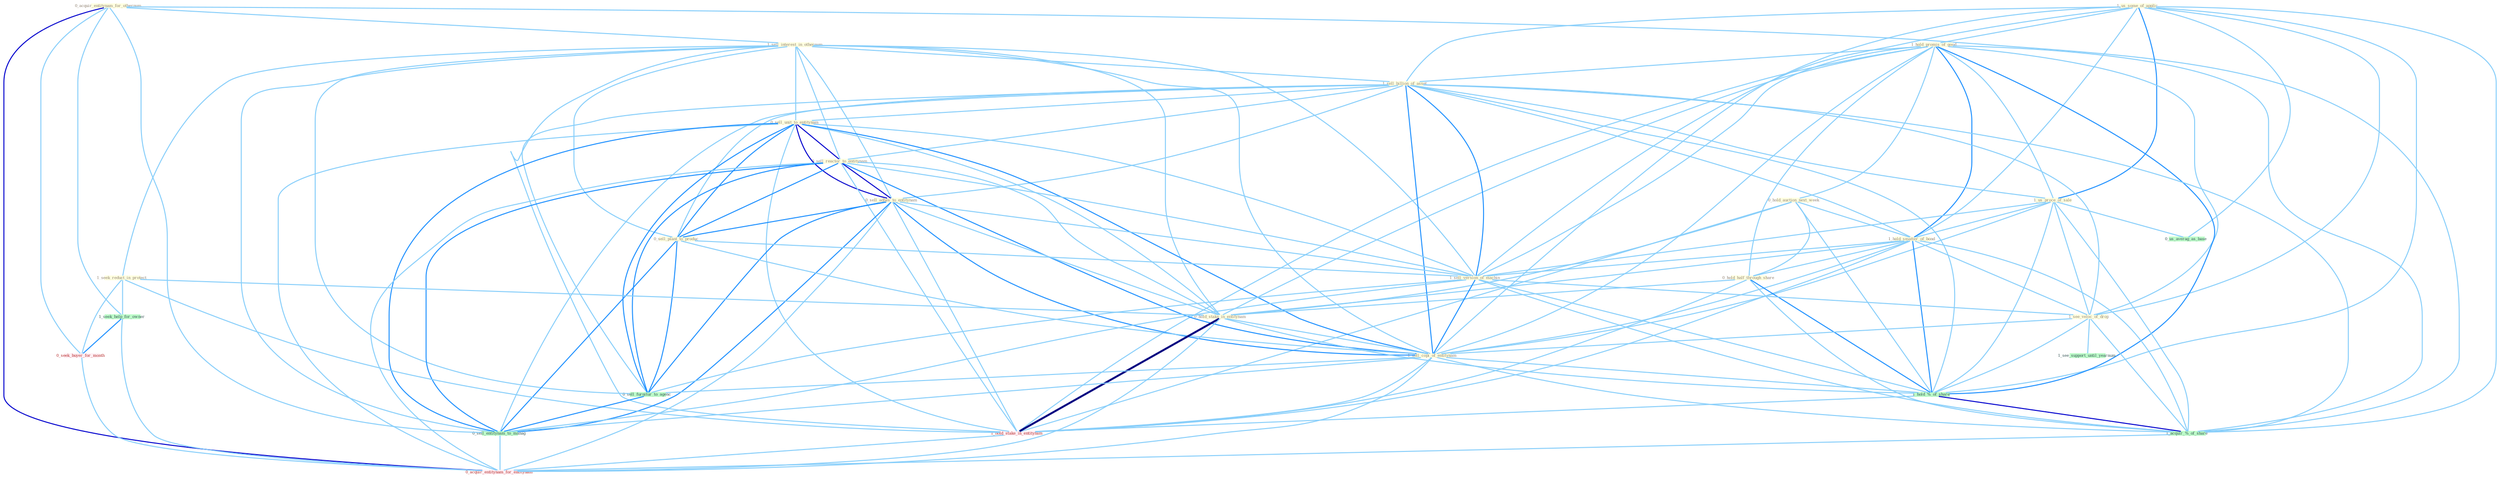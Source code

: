 Graph G{ 
    node
    [shape=polygon,style=filled,width=.5,height=.06,color="#BDFCC9",fixedsize=true,fontsize=4,
    fontcolor="#2f4f4f"];
    {node
    [color="#ffffe0", fontcolor="#8b7d6b"] "0_acquir_entitynam_for_othernum " "1_us_some_of_applic " "1_hold_promis_of_good " "1_sell_interest_in_othernum " "0_hold_auction_next_week " "1_sell_billion_of_asset " "0_sell_unit_to_entitynam " "1_us_proce_of_sale " "1_hold_smatter_of_bond " "0_sell_reactor_to_entitynam " "0_hold_half_through_share " "0_sell_adhes_to_entitynam " "0_sell_plant_to_produc " "1_sell_version_of_machin " "1_seek_reduct_in_protect " "0_hold_stake_in_entitynam " "1_see_veloc_of_drop " "1_sell_copi_of_entitynam "}
{node [color="#fff0f5", fontcolor="#b22222"] "1_hold_stake_in_entitynam " "0_seek_buyer_for_month " "0_acquir_entitynam_for_entitynam "}
edge [color="#B0E2FF"];

	"0_acquir_entitynam_for_othernum " -- "1_sell_interest_in_othernum " [w="1", color="#87cefa" ];
	"0_acquir_entitynam_for_othernum " -- "1_seek_help_for_owner " [w="1", color="#87cefa" ];
	"0_acquir_entitynam_for_othernum " -- "0_seek_buyer_for_month " [w="1", color="#87cefa" ];
	"0_acquir_entitynam_for_othernum " -- "1_acquir_%_of_share " [w="1", color="#87cefa" ];
	"0_acquir_entitynam_for_othernum " -- "0_sell_entitynam_to_manag " [w="1", color="#87cefa" ];
	"0_acquir_entitynam_for_othernum " -- "0_acquir_entitynam_for_entitynam " [w="3", color="#0000cd" , len=0.6];
	"1_us_some_of_applic " -- "1_hold_promis_of_good " [w="1", color="#87cefa" ];
	"1_us_some_of_applic " -- "1_sell_billion_of_asset " [w="1", color="#87cefa" ];
	"1_us_some_of_applic " -- "1_us_proce_of_sale " [w="2", color="#1e90ff" , len=0.8];
	"1_us_some_of_applic " -- "1_hold_smatter_of_bond " [w="1", color="#87cefa" ];
	"1_us_some_of_applic " -- "1_sell_version_of_machin " [w="1", color="#87cefa" ];
	"1_us_some_of_applic " -- "1_see_veloc_of_drop " [w="1", color="#87cefa" ];
	"1_us_some_of_applic " -- "1_sell_copi_of_entitynam " [w="1", color="#87cefa" ];
	"1_us_some_of_applic " -- "1_hold_%_of_share " [w="1", color="#87cefa" ];
	"1_us_some_of_applic " -- "1_acquir_%_of_share " [w="1", color="#87cefa" ];
	"1_us_some_of_applic " -- "0_us_averag_as_base " [w="1", color="#87cefa" ];
	"1_hold_promis_of_good " -- "0_hold_auction_next_week " [w="1", color="#87cefa" ];
	"1_hold_promis_of_good " -- "1_sell_billion_of_asset " [w="1", color="#87cefa" ];
	"1_hold_promis_of_good " -- "1_us_proce_of_sale " [w="1", color="#87cefa" ];
	"1_hold_promis_of_good " -- "1_hold_smatter_of_bond " [w="2", color="#1e90ff" , len=0.8];
	"1_hold_promis_of_good " -- "0_hold_half_through_share " [w="1", color="#87cefa" ];
	"1_hold_promis_of_good " -- "1_sell_version_of_machin " [w="1", color="#87cefa" ];
	"1_hold_promis_of_good " -- "0_hold_stake_in_entitynam " [w="1", color="#87cefa" ];
	"1_hold_promis_of_good " -- "1_see_veloc_of_drop " [w="1", color="#87cefa" ];
	"1_hold_promis_of_good " -- "1_sell_copi_of_entitynam " [w="1", color="#87cefa" ];
	"1_hold_promis_of_good " -- "1_hold_%_of_share " [w="2", color="#1e90ff" , len=0.8];
	"1_hold_promis_of_good " -- "1_hold_stake_in_entitynam " [w="1", color="#87cefa" ];
	"1_hold_promis_of_good " -- "1_acquir_%_of_share " [w="1", color="#87cefa" ];
	"1_sell_interest_in_othernum " -- "1_sell_billion_of_asset " [w="1", color="#87cefa" ];
	"1_sell_interest_in_othernum " -- "0_sell_unit_to_entitynam " [w="1", color="#87cefa" ];
	"1_sell_interest_in_othernum " -- "0_sell_reactor_to_entitynam " [w="1", color="#87cefa" ];
	"1_sell_interest_in_othernum " -- "0_sell_adhes_to_entitynam " [w="1", color="#87cefa" ];
	"1_sell_interest_in_othernum " -- "0_sell_plant_to_produc " [w="1", color="#87cefa" ];
	"1_sell_interest_in_othernum " -- "1_sell_version_of_machin " [w="1", color="#87cefa" ];
	"1_sell_interest_in_othernum " -- "1_seek_reduct_in_protect " [w="1", color="#87cefa" ];
	"1_sell_interest_in_othernum " -- "0_hold_stake_in_entitynam " [w="1", color="#87cefa" ];
	"1_sell_interest_in_othernum " -- "1_sell_copi_of_entitynam " [w="1", color="#87cefa" ];
	"1_sell_interest_in_othernum " -- "1_hold_stake_in_entitynam " [w="1", color="#87cefa" ];
	"1_sell_interest_in_othernum " -- "0_sell_furnitur_to_agenc " [w="1", color="#87cefa" ];
	"1_sell_interest_in_othernum " -- "0_sell_entitynam_to_manag " [w="1", color="#87cefa" ];
	"0_hold_auction_next_week " -- "1_hold_smatter_of_bond " [w="1", color="#87cefa" ];
	"0_hold_auction_next_week " -- "0_hold_half_through_share " [w="1", color="#87cefa" ];
	"0_hold_auction_next_week " -- "0_hold_stake_in_entitynam " [w="1", color="#87cefa" ];
	"0_hold_auction_next_week " -- "1_hold_%_of_share " [w="1", color="#87cefa" ];
	"0_hold_auction_next_week " -- "1_hold_stake_in_entitynam " [w="1", color="#87cefa" ];
	"1_sell_billion_of_asset " -- "0_sell_unit_to_entitynam " [w="1", color="#87cefa" ];
	"1_sell_billion_of_asset " -- "1_us_proce_of_sale " [w="1", color="#87cefa" ];
	"1_sell_billion_of_asset " -- "1_hold_smatter_of_bond " [w="1", color="#87cefa" ];
	"1_sell_billion_of_asset " -- "0_sell_reactor_to_entitynam " [w="1", color="#87cefa" ];
	"1_sell_billion_of_asset " -- "0_sell_adhes_to_entitynam " [w="1", color="#87cefa" ];
	"1_sell_billion_of_asset " -- "0_sell_plant_to_produc " [w="1", color="#87cefa" ];
	"1_sell_billion_of_asset " -- "1_sell_version_of_machin " [w="2", color="#1e90ff" , len=0.8];
	"1_sell_billion_of_asset " -- "1_see_veloc_of_drop " [w="1", color="#87cefa" ];
	"1_sell_billion_of_asset " -- "1_sell_copi_of_entitynam " [w="2", color="#1e90ff" , len=0.8];
	"1_sell_billion_of_asset " -- "1_hold_%_of_share " [w="1", color="#87cefa" ];
	"1_sell_billion_of_asset " -- "1_acquir_%_of_share " [w="1", color="#87cefa" ];
	"1_sell_billion_of_asset " -- "0_sell_furnitur_to_agenc " [w="1", color="#87cefa" ];
	"1_sell_billion_of_asset " -- "0_sell_entitynam_to_manag " [w="1", color="#87cefa" ];
	"0_sell_unit_to_entitynam " -- "0_sell_reactor_to_entitynam " [w="3", color="#0000cd" , len=0.6];
	"0_sell_unit_to_entitynam " -- "0_sell_adhes_to_entitynam " [w="3", color="#0000cd" , len=0.6];
	"0_sell_unit_to_entitynam " -- "0_sell_plant_to_produc " [w="2", color="#1e90ff" , len=0.8];
	"0_sell_unit_to_entitynam " -- "1_sell_version_of_machin " [w="1", color="#87cefa" ];
	"0_sell_unit_to_entitynam " -- "0_hold_stake_in_entitynam " [w="1", color="#87cefa" ];
	"0_sell_unit_to_entitynam " -- "1_sell_copi_of_entitynam " [w="2", color="#1e90ff" , len=0.8];
	"0_sell_unit_to_entitynam " -- "1_hold_stake_in_entitynam " [w="1", color="#87cefa" ];
	"0_sell_unit_to_entitynam " -- "0_sell_furnitur_to_agenc " [w="2", color="#1e90ff" , len=0.8];
	"0_sell_unit_to_entitynam " -- "0_sell_entitynam_to_manag " [w="2", color="#1e90ff" , len=0.8];
	"0_sell_unit_to_entitynam " -- "0_acquir_entitynam_for_entitynam " [w="1", color="#87cefa" ];
	"1_us_proce_of_sale " -- "1_hold_smatter_of_bond " [w="1", color="#87cefa" ];
	"1_us_proce_of_sale " -- "1_sell_version_of_machin " [w="1", color="#87cefa" ];
	"1_us_proce_of_sale " -- "1_see_veloc_of_drop " [w="1", color="#87cefa" ];
	"1_us_proce_of_sale " -- "1_sell_copi_of_entitynam " [w="1", color="#87cefa" ];
	"1_us_proce_of_sale " -- "1_hold_%_of_share " [w="1", color="#87cefa" ];
	"1_us_proce_of_sale " -- "1_acquir_%_of_share " [w="1", color="#87cefa" ];
	"1_us_proce_of_sale " -- "0_us_averag_as_base " [w="1", color="#87cefa" ];
	"1_hold_smatter_of_bond " -- "0_hold_half_through_share " [w="1", color="#87cefa" ];
	"1_hold_smatter_of_bond " -- "1_sell_version_of_machin " [w="1", color="#87cefa" ];
	"1_hold_smatter_of_bond " -- "0_hold_stake_in_entitynam " [w="1", color="#87cefa" ];
	"1_hold_smatter_of_bond " -- "1_see_veloc_of_drop " [w="1", color="#87cefa" ];
	"1_hold_smatter_of_bond " -- "1_sell_copi_of_entitynam " [w="1", color="#87cefa" ];
	"1_hold_smatter_of_bond " -- "1_hold_%_of_share " [w="2", color="#1e90ff" , len=0.8];
	"1_hold_smatter_of_bond " -- "1_hold_stake_in_entitynam " [w="1", color="#87cefa" ];
	"1_hold_smatter_of_bond " -- "1_acquir_%_of_share " [w="1", color="#87cefa" ];
	"0_sell_reactor_to_entitynam " -- "0_sell_adhes_to_entitynam " [w="3", color="#0000cd" , len=0.6];
	"0_sell_reactor_to_entitynam " -- "0_sell_plant_to_produc " [w="2", color="#1e90ff" , len=0.8];
	"0_sell_reactor_to_entitynam " -- "1_sell_version_of_machin " [w="1", color="#87cefa" ];
	"0_sell_reactor_to_entitynam " -- "0_hold_stake_in_entitynam " [w="1", color="#87cefa" ];
	"0_sell_reactor_to_entitynam " -- "1_sell_copi_of_entitynam " [w="2", color="#1e90ff" , len=0.8];
	"0_sell_reactor_to_entitynam " -- "1_hold_stake_in_entitynam " [w="1", color="#87cefa" ];
	"0_sell_reactor_to_entitynam " -- "0_sell_furnitur_to_agenc " [w="2", color="#1e90ff" , len=0.8];
	"0_sell_reactor_to_entitynam " -- "0_sell_entitynam_to_manag " [w="2", color="#1e90ff" , len=0.8];
	"0_sell_reactor_to_entitynam " -- "0_acquir_entitynam_for_entitynam " [w="1", color="#87cefa" ];
	"0_hold_half_through_share " -- "0_hold_stake_in_entitynam " [w="1", color="#87cefa" ];
	"0_hold_half_through_share " -- "1_hold_%_of_share " [w="2", color="#1e90ff" , len=0.8];
	"0_hold_half_through_share " -- "1_hold_stake_in_entitynam " [w="1", color="#87cefa" ];
	"0_hold_half_through_share " -- "1_acquir_%_of_share " [w="1", color="#87cefa" ];
	"0_sell_adhes_to_entitynam " -- "0_sell_plant_to_produc " [w="2", color="#1e90ff" , len=0.8];
	"0_sell_adhes_to_entitynam " -- "1_sell_version_of_machin " [w="1", color="#87cefa" ];
	"0_sell_adhes_to_entitynam " -- "0_hold_stake_in_entitynam " [w="1", color="#87cefa" ];
	"0_sell_adhes_to_entitynam " -- "1_sell_copi_of_entitynam " [w="2", color="#1e90ff" , len=0.8];
	"0_sell_adhes_to_entitynam " -- "1_hold_stake_in_entitynam " [w="1", color="#87cefa" ];
	"0_sell_adhes_to_entitynam " -- "0_sell_furnitur_to_agenc " [w="2", color="#1e90ff" , len=0.8];
	"0_sell_adhes_to_entitynam " -- "0_sell_entitynam_to_manag " [w="2", color="#1e90ff" , len=0.8];
	"0_sell_adhes_to_entitynam " -- "0_acquir_entitynam_for_entitynam " [w="1", color="#87cefa" ];
	"0_sell_plant_to_produc " -- "1_sell_version_of_machin " [w="1", color="#87cefa" ];
	"0_sell_plant_to_produc " -- "1_sell_copi_of_entitynam " [w="1", color="#87cefa" ];
	"0_sell_plant_to_produc " -- "0_sell_furnitur_to_agenc " [w="2", color="#1e90ff" , len=0.8];
	"0_sell_plant_to_produc " -- "0_sell_entitynam_to_manag " [w="2", color="#1e90ff" , len=0.8];
	"1_sell_version_of_machin " -- "1_see_veloc_of_drop " [w="1", color="#87cefa" ];
	"1_sell_version_of_machin " -- "1_sell_copi_of_entitynam " [w="2", color="#1e90ff" , len=0.8];
	"1_sell_version_of_machin " -- "1_hold_%_of_share " [w="1", color="#87cefa" ];
	"1_sell_version_of_machin " -- "1_acquir_%_of_share " [w="1", color="#87cefa" ];
	"1_sell_version_of_machin " -- "0_sell_furnitur_to_agenc " [w="1", color="#87cefa" ];
	"1_sell_version_of_machin " -- "0_sell_entitynam_to_manag " [w="1", color="#87cefa" ];
	"1_seek_reduct_in_protect " -- "0_hold_stake_in_entitynam " [w="1", color="#87cefa" ];
	"1_seek_reduct_in_protect " -- "1_hold_stake_in_entitynam " [w="1", color="#87cefa" ];
	"1_seek_reduct_in_protect " -- "1_seek_help_for_owner " [w="1", color="#87cefa" ];
	"1_seek_reduct_in_protect " -- "0_seek_buyer_for_month " [w="1", color="#87cefa" ];
	"0_hold_stake_in_entitynam " -- "1_sell_copi_of_entitynam " [w="1", color="#87cefa" ];
	"0_hold_stake_in_entitynam " -- "1_hold_%_of_share " [w="1", color="#87cefa" ];
	"0_hold_stake_in_entitynam " -- "1_hold_stake_in_entitynam " [w="4", style=bold, color="#000080", len=0.4];
	"0_hold_stake_in_entitynam " -- "0_acquir_entitynam_for_entitynam " [w="1", color="#87cefa" ];
	"1_see_veloc_of_drop " -- "1_sell_copi_of_entitynam " [w="1", color="#87cefa" ];
	"1_see_veloc_of_drop " -- "1_hold_%_of_share " [w="1", color="#87cefa" ];
	"1_see_veloc_of_drop " -- "1_acquir_%_of_share " [w="1", color="#87cefa" ];
	"1_see_veloc_of_drop " -- "1_see_support_until_yearnum " [w="1", color="#87cefa" ];
	"1_sell_copi_of_entitynam " -- "1_hold_%_of_share " [w="1", color="#87cefa" ];
	"1_sell_copi_of_entitynam " -- "1_hold_stake_in_entitynam " [w="1", color="#87cefa" ];
	"1_sell_copi_of_entitynam " -- "1_acquir_%_of_share " [w="1", color="#87cefa" ];
	"1_sell_copi_of_entitynam " -- "0_sell_furnitur_to_agenc " [w="1", color="#87cefa" ];
	"1_sell_copi_of_entitynam " -- "0_sell_entitynam_to_manag " [w="1", color="#87cefa" ];
	"1_sell_copi_of_entitynam " -- "0_acquir_entitynam_for_entitynam " [w="1", color="#87cefa" ];
	"1_hold_%_of_share " -- "1_hold_stake_in_entitynam " [w="1", color="#87cefa" ];
	"1_hold_%_of_share " -- "1_acquir_%_of_share " [w="3", color="#0000cd" , len=0.6];
	"1_hold_stake_in_entitynam " -- "0_acquir_entitynam_for_entitynam " [w="1", color="#87cefa" ];
	"1_seek_help_for_owner " -- "0_seek_buyer_for_month " [w="2", color="#1e90ff" , len=0.8];
	"1_seek_help_for_owner " -- "0_acquir_entitynam_for_entitynam " [w="1", color="#87cefa" ];
	"0_seek_buyer_for_month " -- "0_acquir_entitynam_for_entitynam " [w="1", color="#87cefa" ];
	"1_acquir_%_of_share " -- "0_acquir_entitynam_for_entitynam " [w="1", color="#87cefa" ];
	"0_sell_furnitur_to_agenc " -- "0_sell_entitynam_to_manag " [w="2", color="#1e90ff" , len=0.8];
	"0_sell_entitynam_to_manag " -- "0_acquir_entitynam_for_entitynam " [w="1", color="#87cefa" ];
}